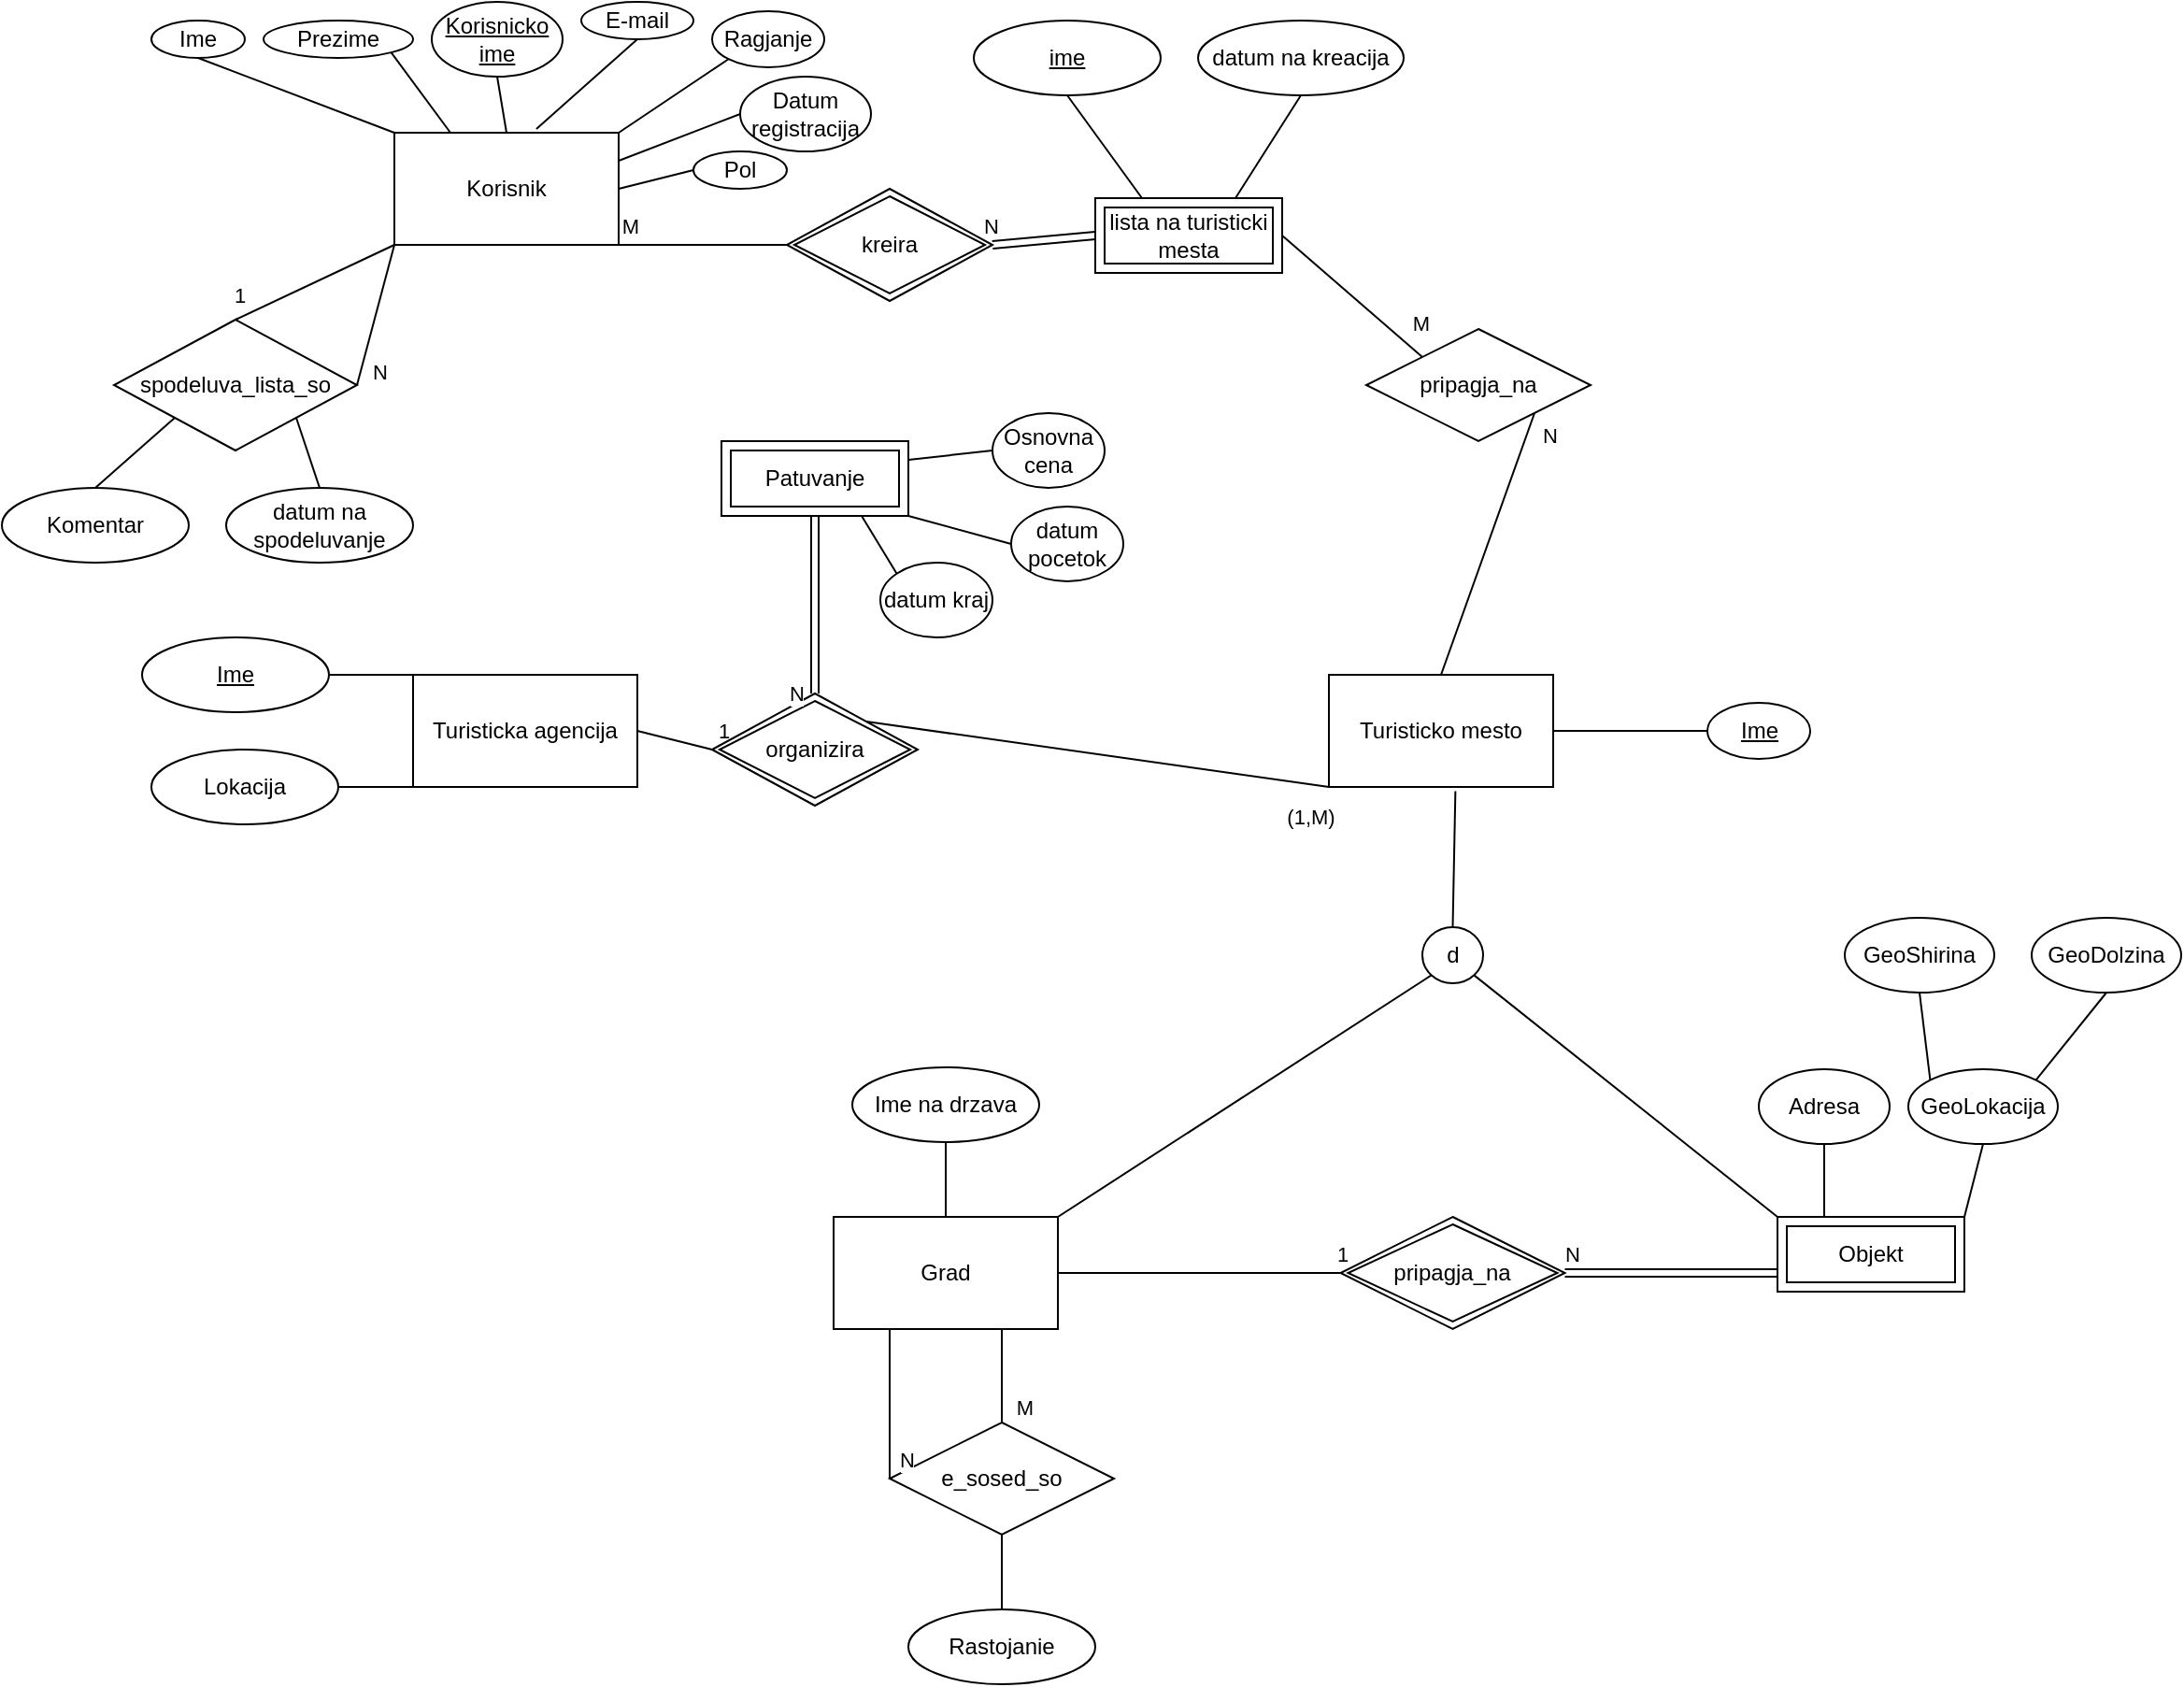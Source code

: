 <mxfile version="21.5.2" type="github">
  <diagram name="Page-1" id="4vaZD6aFRvWip1wH8n_Y">
    <mxGraphModel dx="1440" dy="976" grid="1" gridSize="10" guides="1" tooltips="1" connect="1" arrows="1" fold="1" page="1" pageScale="1" pageWidth="850" pageHeight="1100" math="0" shadow="0">
      <root>
        <mxCell id="0" />
        <mxCell id="1" parent="0" />
        <mxCell id="oy7YL8Xd5E4N8mvJYCTs-1" value="&lt;div&gt;Korisnik&lt;/div&gt;" style="rounded=0;whiteSpace=wrap;html=1;" vertex="1" parent="1">
          <mxGeometry x="160" y="90" width="120" height="60" as="geometry" />
        </mxCell>
        <mxCell id="oy7YL8Xd5E4N8mvJYCTs-9" value="Ime" style="ellipse;whiteSpace=wrap;html=1;align=center;" vertex="1" parent="1">
          <mxGeometry x="30" y="30" width="50" height="20" as="geometry" />
        </mxCell>
        <mxCell id="oy7YL8Xd5E4N8mvJYCTs-10" value="Prezime" style="ellipse;whiteSpace=wrap;html=1;align=center;" vertex="1" parent="1">
          <mxGeometry x="90" y="30" width="80" height="20" as="geometry" />
        </mxCell>
        <mxCell id="oy7YL8Xd5E4N8mvJYCTs-11" value="&lt;div&gt;&lt;u&gt;Korisnicko ime&lt;/u&gt;&lt;/div&gt;" style="ellipse;whiteSpace=wrap;html=1;align=center;" vertex="1" parent="1">
          <mxGeometry x="180" y="20" width="70" height="40" as="geometry" />
        </mxCell>
        <mxCell id="oy7YL8Xd5E4N8mvJYCTs-12" value="E-mail" style="ellipse;whiteSpace=wrap;html=1;align=center;" vertex="1" parent="1">
          <mxGeometry x="260" y="20" width="60" height="20" as="geometry" />
        </mxCell>
        <mxCell id="oy7YL8Xd5E4N8mvJYCTs-13" value="&lt;div&gt;Ragjanje&lt;/div&gt;" style="ellipse;whiteSpace=wrap;html=1;align=center;" vertex="1" parent="1">
          <mxGeometry x="330" y="25" width="60" height="30" as="geometry" />
        </mxCell>
        <mxCell id="oy7YL8Xd5E4N8mvJYCTs-14" value="&lt;div&gt;Datum registracija&lt;/div&gt;" style="ellipse;whiteSpace=wrap;html=1;align=center;" vertex="1" parent="1">
          <mxGeometry x="345" y="60" width="70" height="40" as="geometry" />
        </mxCell>
        <mxCell id="oy7YL8Xd5E4N8mvJYCTs-15" value="&lt;div&gt;Pol&lt;/div&gt;" style="ellipse;whiteSpace=wrap;html=1;align=center;" vertex="1" parent="1">
          <mxGeometry x="320" y="100" width="50" height="20" as="geometry" />
        </mxCell>
        <mxCell id="oy7YL8Xd5E4N8mvJYCTs-18" value="" style="endArrow=none;html=1;rounded=0;entryX=0;entryY=0;entryDx=0;entryDy=0;exitX=0.5;exitY=1;exitDx=0;exitDy=0;" edge="1" parent="1" source="oy7YL8Xd5E4N8mvJYCTs-9" target="oy7YL8Xd5E4N8mvJYCTs-1">
          <mxGeometry width="50" height="50" relative="1" as="geometry">
            <mxPoint x="110" y="340" as="sourcePoint" />
            <mxPoint x="160" y="290" as="targetPoint" />
          </mxGeometry>
        </mxCell>
        <mxCell id="oy7YL8Xd5E4N8mvJYCTs-19" value="" style="endArrow=none;html=1;rounded=0;entryX=0.25;entryY=0;entryDx=0;entryDy=0;exitX=1;exitY=1;exitDx=0;exitDy=0;" edge="1" parent="1" source="oy7YL8Xd5E4N8mvJYCTs-10" target="oy7YL8Xd5E4N8mvJYCTs-1">
          <mxGeometry width="50" height="50" relative="1" as="geometry">
            <mxPoint x="65" y="60" as="sourcePoint" />
            <mxPoint x="170" y="100" as="targetPoint" />
          </mxGeometry>
        </mxCell>
        <mxCell id="oy7YL8Xd5E4N8mvJYCTs-20" value="" style="endArrow=none;html=1;rounded=0;entryX=0.5;entryY=0;entryDx=0;entryDy=0;exitX=0.5;exitY=1;exitDx=0;exitDy=0;" edge="1" parent="1" source="oy7YL8Xd5E4N8mvJYCTs-11" target="oy7YL8Xd5E4N8mvJYCTs-1">
          <mxGeometry width="50" height="50" relative="1" as="geometry">
            <mxPoint x="168" y="57" as="sourcePoint" />
            <mxPoint x="200" y="100" as="targetPoint" />
          </mxGeometry>
        </mxCell>
        <mxCell id="oy7YL8Xd5E4N8mvJYCTs-21" value="" style="endArrow=none;html=1;rounded=0;entryX=0.633;entryY=-0.033;entryDx=0;entryDy=0;exitX=0.5;exitY=1;exitDx=0;exitDy=0;entryPerimeter=0;" edge="1" parent="1" source="oy7YL8Xd5E4N8mvJYCTs-12" target="oy7YL8Xd5E4N8mvJYCTs-1">
          <mxGeometry width="50" height="50" relative="1" as="geometry">
            <mxPoint x="178" y="67" as="sourcePoint" />
            <mxPoint x="210" y="110" as="targetPoint" />
          </mxGeometry>
        </mxCell>
        <mxCell id="oy7YL8Xd5E4N8mvJYCTs-22" value="" style="endArrow=none;html=1;rounded=0;entryX=1;entryY=0;entryDx=0;entryDy=0;exitX=0;exitY=1;exitDx=0;exitDy=0;" edge="1" parent="1" source="oy7YL8Xd5E4N8mvJYCTs-13" target="oy7YL8Xd5E4N8mvJYCTs-1">
          <mxGeometry width="50" height="50" relative="1" as="geometry">
            <mxPoint x="188" y="77" as="sourcePoint" />
            <mxPoint x="220" y="120" as="targetPoint" />
          </mxGeometry>
        </mxCell>
        <mxCell id="oy7YL8Xd5E4N8mvJYCTs-23" value="" style="endArrow=none;html=1;rounded=0;entryX=0;entryY=0.5;entryDx=0;entryDy=0;exitX=1;exitY=0.25;exitDx=0;exitDy=0;" edge="1" parent="1" source="oy7YL8Xd5E4N8mvJYCTs-1" target="oy7YL8Xd5E4N8mvJYCTs-14">
          <mxGeometry width="50" height="50" relative="1" as="geometry">
            <mxPoint x="198" y="87" as="sourcePoint" />
            <mxPoint x="230" y="130" as="targetPoint" />
          </mxGeometry>
        </mxCell>
        <mxCell id="oy7YL8Xd5E4N8mvJYCTs-24" value="" style="endArrow=none;html=1;rounded=0;exitX=0;exitY=0.5;exitDx=0;exitDy=0;entryX=1;entryY=0.5;entryDx=0;entryDy=0;" edge="1" parent="1" source="oy7YL8Xd5E4N8mvJYCTs-15" target="oy7YL8Xd5E4N8mvJYCTs-1">
          <mxGeometry width="50" height="50" relative="1" as="geometry">
            <mxPoint x="208" y="97" as="sourcePoint" />
            <mxPoint x="240" y="140" as="targetPoint" />
          </mxGeometry>
        </mxCell>
        <mxCell id="oy7YL8Xd5E4N8mvJYCTs-25" value="&lt;div&gt;Turisticko mesto&lt;/div&gt;" style="rounded=0;whiteSpace=wrap;html=1;" vertex="1" parent="1">
          <mxGeometry x="660" y="380" width="120" height="60" as="geometry" />
        </mxCell>
        <mxCell id="oy7YL8Xd5E4N8mvJYCTs-26" value="&lt;u&gt;Ime&lt;/u&gt;" style="ellipse;whiteSpace=wrap;html=1;align=center;" vertex="1" parent="1">
          <mxGeometry x="862.5" y="395" width="55" height="30" as="geometry" />
        </mxCell>
        <mxCell id="oy7YL8Xd5E4N8mvJYCTs-27" value="" style="endArrow=none;html=1;rounded=0;entryX=0;entryY=0.5;entryDx=0;entryDy=0;exitX=1;exitY=0.5;exitDx=0;exitDy=0;" edge="1" parent="1" source="oy7YL8Xd5E4N8mvJYCTs-25" target="oy7YL8Xd5E4N8mvJYCTs-26">
          <mxGeometry width="50" height="50" relative="1" as="geometry">
            <mxPoint x="753.75" y="340" as="sourcePoint" />
            <mxPoint x="803.75" y="290" as="targetPoint" />
          </mxGeometry>
        </mxCell>
        <mxCell id="oy7YL8Xd5E4N8mvJYCTs-28" value="" style="endArrow=none;html=1;rounded=0;entryX=0.564;entryY=1.037;entryDx=0;entryDy=0;exitX=0.5;exitY=0;exitDx=0;exitDy=0;entryPerimeter=0;" edge="1" parent="1" source="oy7YL8Xd5E4N8mvJYCTs-29" target="oy7YL8Xd5E4N8mvJYCTs-25">
          <mxGeometry width="50" height="50" relative="1" as="geometry">
            <mxPoint x="890" y="430" as="sourcePoint" />
            <mxPoint x="933.75" y="360" as="targetPoint" />
          </mxGeometry>
        </mxCell>
        <mxCell id="oy7YL8Xd5E4N8mvJYCTs-29" value="d" style="ellipse;whiteSpace=wrap;html=1;align=center;" vertex="1" parent="1">
          <mxGeometry x="710" y="515" width="32.5" height="30" as="geometry" />
        </mxCell>
        <mxCell id="oy7YL8Xd5E4N8mvJYCTs-31" value="Grad" style="rounded=0;whiteSpace=wrap;html=1;" vertex="1" parent="1">
          <mxGeometry x="395" y="670" width="120" height="60" as="geometry" />
        </mxCell>
        <mxCell id="oy7YL8Xd5E4N8mvJYCTs-33" value="" style="endArrow=none;html=1;rounded=0;exitX=1;exitY=0;exitDx=0;exitDy=0;entryX=0;entryY=1;entryDx=0;entryDy=0;" edge="1" parent="1" source="oy7YL8Xd5E4N8mvJYCTs-31" target="oy7YL8Xd5E4N8mvJYCTs-29">
          <mxGeometry width="50" height="50" relative="1" as="geometry">
            <mxPoint x="780" y="500" as="sourcePoint" />
            <mxPoint x="830" y="450" as="targetPoint" />
          </mxGeometry>
        </mxCell>
        <mxCell id="oy7YL8Xd5E4N8mvJYCTs-34" value="" style="endArrow=none;html=1;rounded=0;exitX=0;exitY=0;exitDx=0;exitDy=0;entryX=1;entryY=1;entryDx=0;entryDy=0;" edge="1" parent="1" source="oy7YL8Xd5E4N8mvJYCTs-124" target="oy7YL8Xd5E4N8mvJYCTs-29">
          <mxGeometry width="50" height="50" relative="1" as="geometry">
            <mxPoint x="896" y="670" as="sourcePoint" />
            <mxPoint x="889" y="456" as="targetPoint" />
          </mxGeometry>
        </mxCell>
        <mxCell id="oy7YL8Xd5E4N8mvJYCTs-35" value="Ime na drzava" style="ellipse;whiteSpace=wrap;html=1;align=center;" vertex="1" parent="1">
          <mxGeometry x="405" y="590" width="100" height="40" as="geometry" />
        </mxCell>
        <mxCell id="oy7YL8Xd5E4N8mvJYCTs-36" value="" style="endArrow=none;html=1;rounded=0;exitX=0.5;exitY=0;exitDx=0;exitDy=0;entryX=0.5;entryY=1;entryDx=0;entryDy=0;" edge="1" parent="1" source="oy7YL8Xd5E4N8mvJYCTs-31" target="oy7YL8Xd5E4N8mvJYCTs-35">
          <mxGeometry width="50" height="50" relative="1" as="geometry">
            <mxPoint x="755" y="620" as="sourcePoint" />
            <mxPoint x="804" y="556" as="targetPoint" />
          </mxGeometry>
        </mxCell>
        <mxCell id="oy7YL8Xd5E4N8mvJYCTs-37" value="Adresa" style="ellipse;whiteSpace=wrap;html=1;align=center;" vertex="1" parent="1">
          <mxGeometry x="890" y="591" width="70" height="40" as="geometry" />
        </mxCell>
        <mxCell id="oy7YL8Xd5E4N8mvJYCTs-38" value="" style="endArrow=none;html=1;rounded=0;exitX=0.25;exitY=0;exitDx=0;exitDy=0;entryX=0.5;entryY=1;entryDx=0;entryDy=0;" edge="1" parent="1" source="oy7YL8Xd5E4N8mvJYCTs-124" target="oy7YL8Xd5E4N8mvJYCTs-37">
          <mxGeometry width="50" height="50" relative="1" as="geometry">
            <mxPoint x="926" y="670" as="sourcePoint" />
            <mxPoint x="815" y="566" as="targetPoint" />
          </mxGeometry>
        </mxCell>
        <mxCell id="oy7YL8Xd5E4N8mvJYCTs-40" value="&lt;div&gt;GeoLokacija&lt;/div&gt;" style="ellipse;whiteSpace=wrap;html=1;align=center;" vertex="1" parent="1">
          <mxGeometry x="970" y="591" width="80" height="40" as="geometry" />
        </mxCell>
        <mxCell id="oy7YL8Xd5E4N8mvJYCTs-41" value="" style="endArrow=none;html=1;rounded=0;exitX=1;exitY=0;exitDx=0;exitDy=0;entryX=0.5;entryY=1;entryDx=0;entryDy=0;" edge="1" parent="1" target="oy7YL8Xd5E4N8mvJYCTs-40" source="oy7YL8Xd5E4N8mvJYCTs-124">
          <mxGeometry width="50" height="50" relative="1" as="geometry">
            <mxPoint x="1009.04" y="669.58" as="sourcePoint" />
            <mxPoint x="915" y="566" as="targetPoint" />
          </mxGeometry>
        </mxCell>
        <mxCell id="oy7YL8Xd5E4N8mvJYCTs-42" value="pripagja_na" style="shape=rhombus;perimeter=rhombusPerimeter;whiteSpace=wrap;html=1;align=center;double=1;" vertex="1" parent="1">
          <mxGeometry x="666.25" y="670" width="120" height="60" as="geometry" />
        </mxCell>
        <mxCell id="oy7YL8Xd5E4N8mvJYCTs-43" value="1" style="endArrow=none;html=1;rounded=0;exitX=1;exitY=0.5;exitDx=0;exitDy=0;entryX=0;entryY=0.5;entryDx=0;entryDy=0;" edge="1" parent="1" source="oy7YL8Xd5E4N8mvJYCTs-31" target="oy7YL8Xd5E4N8mvJYCTs-42">
          <mxGeometry x="1" y="10" width="50" height="50" relative="1" as="geometry">
            <mxPoint x="860" y="830" as="sourcePoint" />
            <mxPoint x="910" y="780" as="targetPoint" />
            <mxPoint as="offset" />
          </mxGeometry>
        </mxCell>
        <mxCell id="oy7YL8Xd5E4N8mvJYCTs-46" value="&lt;div&gt;e_sosed_so&lt;/div&gt;" style="shape=rhombus;perimeter=rhombusPerimeter;whiteSpace=wrap;html=1;align=center;" vertex="1" parent="1">
          <mxGeometry x="425" y="780" width="120" height="60" as="geometry" />
        </mxCell>
        <mxCell id="oy7YL8Xd5E4N8mvJYCTs-47" value="GeoShirina" style="ellipse;whiteSpace=wrap;html=1;align=center;" vertex="1" parent="1">
          <mxGeometry x="936" y="510" width="80" height="40" as="geometry" />
        </mxCell>
        <mxCell id="oy7YL8Xd5E4N8mvJYCTs-48" value="" style="endArrow=none;html=1;rounded=0;exitX=0.5;exitY=1;exitDx=0;exitDy=0;entryX=0;entryY=0;entryDx=0;entryDy=0;" edge="1" parent="1" source="oy7YL8Xd5E4N8mvJYCTs-47" target="oy7YL8Xd5E4N8mvJYCTs-40">
          <mxGeometry width="50" height="50" relative="1" as="geometry">
            <mxPoint x="976" y="550.0" as="sourcePoint" />
            <mxPoint x="986" y="760" as="targetPoint" />
          </mxGeometry>
        </mxCell>
        <mxCell id="oy7YL8Xd5E4N8mvJYCTs-49" value="GeoDolzina" style="ellipse;whiteSpace=wrap;html=1;align=center;" vertex="1" parent="1">
          <mxGeometry x="1036" y="510" width="80" height="40" as="geometry" />
        </mxCell>
        <mxCell id="oy7YL8Xd5E4N8mvJYCTs-50" value="" style="endArrow=none;html=1;rounded=0;exitX=1;exitY=0;exitDx=0;exitDy=0;entryX=0.5;entryY=1;entryDx=0;entryDy=0;" edge="1" parent="1" source="oy7YL8Xd5E4N8mvJYCTs-40" target="oy7YL8Xd5E4N8mvJYCTs-49">
          <mxGeometry width="50" height="50" relative="1" as="geometry">
            <mxPoint x="976" y="530" as="sourcePoint" />
            <mxPoint x="1026" y="480" as="targetPoint" />
          </mxGeometry>
        </mxCell>
        <mxCell id="oy7YL8Xd5E4N8mvJYCTs-51" value="N" style="endArrow=none;html=1;rounded=0;exitX=0;exitY=0.5;exitDx=0;exitDy=0;entryX=0.25;entryY=1;entryDx=0;entryDy=0;" edge="1" parent="1" source="oy7YL8Xd5E4N8mvJYCTs-46" target="oy7YL8Xd5E4N8mvJYCTs-31">
          <mxGeometry x="-0.746" y="-9" width="50" height="50" relative="1" as="geometry">
            <mxPoint x="485" y="820" as="sourcePoint" />
            <mxPoint x="535" y="770" as="targetPoint" />
            <mxPoint as="offset" />
          </mxGeometry>
        </mxCell>
        <mxCell id="oy7YL8Xd5E4N8mvJYCTs-52" value="M" style="endArrow=none;html=1;rounded=0;entryX=0.75;entryY=1;entryDx=0;entryDy=0;exitX=0.5;exitY=0;exitDx=0;exitDy=0;" edge="1" parent="1" source="oy7YL8Xd5E4N8mvJYCTs-46" target="oy7YL8Xd5E4N8mvJYCTs-31">
          <mxGeometry x="-0.677" y="-11" width="50" height="50" relative="1" as="geometry">
            <mxPoint x="635" y="780" as="sourcePoint" />
            <mxPoint x="685" y="730" as="targetPoint" />
            <mxPoint x="1" as="offset" />
          </mxGeometry>
        </mxCell>
        <mxCell id="oy7YL8Xd5E4N8mvJYCTs-54" value="" style="endArrow=none;html=1;rounded=0;entryX=0.5;entryY=1;entryDx=0;entryDy=0;exitX=0.5;exitY=0;exitDx=0;exitDy=0;" edge="1" parent="1" source="oy7YL8Xd5E4N8mvJYCTs-55" target="oy7YL8Xd5E4N8mvJYCTs-46">
          <mxGeometry width="50" height="50" relative="1" as="geometry">
            <mxPoint x="655" y="880" as="sourcePoint" />
            <mxPoint x="695" y="730" as="targetPoint" />
          </mxGeometry>
        </mxCell>
        <mxCell id="oy7YL8Xd5E4N8mvJYCTs-55" value="Rastojanie" style="ellipse;whiteSpace=wrap;html=1;align=center;" vertex="1" parent="1">
          <mxGeometry x="435" y="880" width="100" height="40" as="geometry" />
        </mxCell>
        <mxCell id="oy7YL8Xd5E4N8mvJYCTs-60" value="&lt;u&gt;ime&lt;/u&gt;" style="ellipse;whiteSpace=wrap;html=1;align=center;" vertex="1" parent="1">
          <mxGeometry x="470" y="30" width="100" height="40" as="geometry" />
        </mxCell>
        <mxCell id="oy7YL8Xd5E4N8mvJYCTs-61" value="" style="endArrow=none;html=1;rounded=0;exitX=0.5;exitY=1;exitDx=0;exitDy=0;entryX=0.25;entryY=0;entryDx=0;entryDy=0;" edge="1" parent="1" source="oy7YL8Xd5E4N8mvJYCTs-60" target="oy7YL8Xd5E4N8mvJYCTs-109">
          <mxGeometry width="50" height="50" relative="1" as="geometry">
            <mxPoint x="285.355" y="272.928" as="sourcePoint" />
            <mxPoint x="410" y="250" as="targetPoint" />
          </mxGeometry>
        </mxCell>
        <mxCell id="oy7YL8Xd5E4N8mvJYCTs-62" value="" style="endArrow=none;html=1;rounded=0;entryX=0.5;entryY=1;entryDx=0;entryDy=0;exitX=0.75;exitY=0;exitDx=0;exitDy=0;" edge="1" parent="1" source="oy7YL8Xd5E4N8mvJYCTs-109" target="oy7YL8Xd5E4N8mvJYCTs-63">
          <mxGeometry width="50" height="50" relative="1" as="geometry">
            <mxPoint x="375" y="267.07" as="sourcePoint" />
            <mxPoint x="470" y="250" as="targetPoint" />
          </mxGeometry>
        </mxCell>
        <mxCell id="oy7YL8Xd5E4N8mvJYCTs-63" value="datum na kreacija" style="ellipse;whiteSpace=wrap;html=1;align=center;" vertex="1" parent="1">
          <mxGeometry x="590" y="30" width="110" height="40" as="geometry" />
        </mxCell>
        <mxCell id="oy7YL8Xd5E4N8mvJYCTs-64" value="spodeluva_lista_so" style="shape=rhombus;perimeter=rhombusPerimeter;whiteSpace=wrap;html=1;align=center;" vertex="1" parent="1">
          <mxGeometry x="10" y="190" width="130" height="70" as="geometry" />
        </mxCell>
        <mxCell id="oy7YL8Xd5E4N8mvJYCTs-65" value="1" style="endArrow=none;html=1;rounded=0;entryX=0;entryY=1;entryDx=0;entryDy=0;exitX=0.5;exitY=0;exitDx=0;exitDy=0;" edge="1" parent="1" source="oy7YL8Xd5E4N8mvJYCTs-64" target="oy7YL8Xd5E4N8mvJYCTs-1">
          <mxGeometry x="-0.85" y="11" width="50" height="50" relative="1" as="geometry">
            <mxPoint x="100" y="180" as="sourcePoint" />
            <mxPoint x="150" y="130" as="targetPoint" />
            <mxPoint as="offset" />
          </mxGeometry>
        </mxCell>
        <mxCell id="oy7YL8Xd5E4N8mvJYCTs-66" value="N" style="endArrow=none;html=1;rounded=0;exitX=1;exitY=0.5;exitDx=0;exitDy=0;entryX=0;entryY=1;entryDx=0;entryDy=0;" edge="1" parent="1" source="oy7YL8Xd5E4N8mvJYCTs-64" target="oy7YL8Xd5E4N8mvJYCTs-1">
          <mxGeometry x="-0.751" y="-10" width="50" height="50" relative="1" as="geometry">
            <mxPoint x="170" y="220" as="sourcePoint" />
            <mxPoint x="220" y="170" as="targetPoint" />
            <mxPoint as="offset" />
          </mxGeometry>
        </mxCell>
        <mxCell id="oy7YL8Xd5E4N8mvJYCTs-67" value="" style="endArrow=none;html=1;rounded=0;entryX=0;entryY=1;entryDx=0;entryDy=0;exitX=0.5;exitY=0;exitDx=0;exitDy=0;" edge="1" parent="1" source="oy7YL8Xd5E4N8mvJYCTs-69" target="oy7YL8Xd5E4N8mvJYCTs-64">
          <mxGeometry width="50" height="50" relative="1" as="geometry">
            <mxPoint x="60" y="300" as="sourcePoint" />
            <mxPoint x="70" y="310" as="targetPoint" />
          </mxGeometry>
        </mxCell>
        <mxCell id="oy7YL8Xd5E4N8mvJYCTs-69" value="Komentar" style="ellipse;whiteSpace=wrap;html=1;align=center;" vertex="1" parent="1">
          <mxGeometry x="-50" y="280" width="100" height="40" as="geometry" />
        </mxCell>
        <mxCell id="oy7YL8Xd5E4N8mvJYCTs-70" value="datum na spodeluvanje" style="ellipse;whiteSpace=wrap;html=1;align=center;" vertex="1" parent="1">
          <mxGeometry x="70" y="280" width="100" height="40" as="geometry" />
        </mxCell>
        <mxCell id="oy7YL8Xd5E4N8mvJYCTs-72" value="pripagja_na" style="shape=rhombus;perimeter=rhombusPerimeter;whiteSpace=wrap;html=1;align=center;" vertex="1" parent="1">
          <mxGeometry x="680" y="195" width="120" height="60" as="geometry" />
        </mxCell>
        <mxCell id="oy7YL8Xd5E4N8mvJYCTs-75" value="M" style="endArrow=none;html=1;rounded=0;exitX=1;exitY=0.5;exitDx=0;exitDy=0;entryX=0;entryY=0;entryDx=0;entryDy=0;" edge="1" parent="1" source="oy7YL8Xd5E4N8mvJYCTs-109" target="oy7YL8Xd5E4N8mvJYCTs-72">
          <mxGeometry x="0.752" y="13" width="50" height="50" relative="1" as="geometry">
            <mxPoint x="500" y="220" as="sourcePoint" />
            <mxPoint x="570" y="190" as="targetPoint" />
            <mxPoint as="offset" />
          </mxGeometry>
        </mxCell>
        <mxCell id="oy7YL8Xd5E4N8mvJYCTs-76" value="N" style="endArrow=none;html=1;rounded=0;exitX=1;exitY=1;exitDx=0;exitDy=0;entryX=0.5;entryY=0;entryDx=0;entryDy=0;" edge="1" parent="1" source="oy7YL8Xd5E4N8mvJYCTs-72" target="oy7YL8Xd5E4N8mvJYCTs-25">
          <mxGeometry x="-0.888" y="11" width="50" height="50" relative="1" as="geometry">
            <mxPoint x="510" y="230" as="sourcePoint" />
            <mxPoint x="620" y="230" as="targetPoint" />
            <mxPoint as="offset" />
          </mxGeometry>
        </mxCell>
        <mxCell id="oy7YL8Xd5E4N8mvJYCTs-80" value="M" style="endArrow=none;html=1;rounded=0;entryX=1;entryY=1;entryDx=0;entryDy=0;exitX=0;exitY=0.5;exitDx=0;exitDy=0;" edge="1" parent="1" source="oy7YL8Xd5E4N8mvJYCTs-105" target="oy7YL8Xd5E4N8mvJYCTs-1">
          <mxGeometry x="0.882" y="-10" width="50" height="50" relative="1" as="geometry">
            <mxPoint x="280" y="190" as="sourcePoint" />
            <mxPoint x="280" y="170" as="targetPoint" />
            <mxPoint as="offset" />
          </mxGeometry>
        </mxCell>
        <mxCell id="oy7YL8Xd5E4N8mvJYCTs-85" value="" style="endArrow=none;html=1;rounded=0;exitX=1;exitY=1;exitDx=0;exitDy=0;entryX=0.5;entryY=0;entryDx=0;entryDy=0;" edge="1" parent="1" source="oy7YL8Xd5E4N8mvJYCTs-64" target="oy7YL8Xd5E4N8mvJYCTs-70">
          <mxGeometry width="50" height="50" relative="1" as="geometry">
            <mxPoint x="150" y="340" as="sourcePoint" />
            <mxPoint x="200" y="290" as="targetPoint" />
          </mxGeometry>
        </mxCell>
        <mxCell id="oy7YL8Xd5E4N8mvJYCTs-86" value="Turisticka agencija" style="rounded=0;whiteSpace=wrap;html=1;" vertex="1" parent="1">
          <mxGeometry x="170" y="380" width="120" height="60" as="geometry" />
        </mxCell>
        <mxCell id="oy7YL8Xd5E4N8mvJYCTs-87" value="&lt;u&gt;Ime&lt;/u&gt;" style="ellipse;whiteSpace=wrap;html=1;align=center;" vertex="1" parent="1">
          <mxGeometry x="25" y="360" width="100" height="40" as="geometry" />
        </mxCell>
        <mxCell id="oy7YL8Xd5E4N8mvJYCTs-88" value="" style="endArrow=none;html=1;rounded=0;entryX=0;entryY=0;entryDx=0;entryDy=0;exitX=1;exitY=0.5;exitDx=0;exitDy=0;" edge="1" parent="1" source="oy7YL8Xd5E4N8mvJYCTs-87" target="oy7YL8Xd5E4N8mvJYCTs-86">
          <mxGeometry width="50" height="50" relative="1" as="geometry">
            <mxPoint x="150" y="500" as="sourcePoint" />
            <mxPoint x="200" y="450" as="targetPoint" />
          </mxGeometry>
        </mxCell>
        <mxCell id="oy7YL8Xd5E4N8mvJYCTs-89" value="Lokacija" style="ellipse;whiteSpace=wrap;html=1;align=center;" vertex="1" parent="1">
          <mxGeometry x="30" y="420" width="100" height="40" as="geometry" />
        </mxCell>
        <mxCell id="oy7YL8Xd5E4N8mvJYCTs-90" value="" style="endArrow=none;html=1;rounded=0;exitX=1;exitY=0.5;exitDx=0;exitDy=0;entryX=0;entryY=1;entryDx=0;entryDy=0;" edge="1" parent="1" source="oy7YL8Xd5E4N8mvJYCTs-89" target="oy7YL8Xd5E4N8mvJYCTs-86">
          <mxGeometry width="50" height="50" relative="1" as="geometry">
            <mxPoint x="190" y="400" as="sourcePoint" />
            <mxPoint x="240" y="350" as="targetPoint" />
          </mxGeometry>
        </mxCell>
        <mxCell id="oy7YL8Xd5E4N8mvJYCTs-100" value="1" style="endArrow=none;html=1;rounded=0;exitX=1;exitY=0.5;exitDx=0;exitDy=0;entryX=0;entryY=0.5;entryDx=0;entryDy=0;" edge="1" parent="1" source="oy7YL8Xd5E4N8mvJYCTs-86" target="oy7YL8Xd5E4N8mvJYCTs-106">
          <mxGeometry x="1" y="11" width="50" height="50" relative="1" as="geometry">
            <mxPoint x="300" y="490" as="sourcePoint" />
            <mxPoint x="335" y="410.0" as="targetPoint" />
            <mxPoint x="4" y="1" as="offset" />
          </mxGeometry>
        </mxCell>
        <mxCell id="oy7YL8Xd5E4N8mvJYCTs-104" value="N" style="shape=link;html=1;rounded=0;entryX=0;entryY=0.5;entryDx=0;entryDy=0;exitX=1;exitY=0.5;exitDx=0;exitDy=0;" edge="1" parent="1" source="oy7YL8Xd5E4N8mvJYCTs-105" target="oy7YL8Xd5E4N8mvJYCTs-109">
          <mxGeometry x="-1" y="10" relative="1" as="geometry">
            <mxPoint x="340" y="220" as="sourcePoint" />
            <mxPoint x="380" y="220" as="targetPoint" />
            <mxPoint as="offset" />
          </mxGeometry>
        </mxCell>
        <mxCell id="oy7YL8Xd5E4N8mvJYCTs-105" value="kreira" style="shape=rhombus;double=1;perimeter=rhombusPerimeter;whiteSpace=wrap;html=1;align=center;" vertex="1" parent="1">
          <mxGeometry x="370" y="120" width="110" height="60" as="geometry" />
        </mxCell>
        <mxCell id="oy7YL8Xd5E4N8mvJYCTs-106" value="organizira" style="shape=rhombus;double=1;perimeter=rhombusPerimeter;whiteSpace=wrap;html=1;align=center;" vertex="1" parent="1">
          <mxGeometry x="330" y="390" width="110" height="60" as="geometry" />
        </mxCell>
        <mxCell id="oy7YL8Xd5E4N8mvJYCTs-107" value="N" style="shape=link;html=1;rounded=0;exitX=0.5;exitY=0;exitDx=0;exitDy=0;entryX=0.5;entryY=1;entryDx=0;entryDy=0;" edge="1" parent="1" source="oy7YL8Xd5E4N8mvJYCTs-106" target="oy7YL8Xd5E4N8mvJYCTs-111">
          <mxGeometry x="-1" y="10" relative="1" as="geometry">
            <mxPoint x="430" y="540" as="sourcePoint" />
            <mxPoint x="500" y="410" as="targetPoint" />
            <mxPoint as="offset" />
          </mxGeometry>
        </mxCell>
        <mxCell id="oy7YL8Xd5E4N8mvJYCTs-109" value="lista na turisticki mesta" style="shape=ext;margin=3;double=1;whiteSpace=wrap;html=1;align=center;" vertex="1" parent="1">
          <mxGeometry x="535" y="125" width="100" height="40" as="geometry" />
        </mxCell>
        <mxCell id="oy7YL8Xd5E4N8mvJYCTs-111" value="Patuvanje" style="shape=ext;margin=3;double=1;whiteSpace=wrap;html=1;align=center;" vertex="1" parent="1">
          <mxGeometry x="335" y="255" width="100" height="40" as="geometry" />
        </mxCell>
        <mxCell id="oy7YL8Xd5E4N8mvJYCTs-112" value="(1,M)" style="endArrow=none;html=1;rounded=0;exitX=1;exitY=0;exitDx=0;exitDy=0;entryX=0;entryY=1;entryDx=0;entryDy=0;" edge="1" parent="1" source="oy7YL8Xd5E4N8mvJYCTs-106" target="oy7YL8Xd5E4N8mvJYCTs-25">
          <mxGeometry x="0.939" y="-17" width="50" height="50" relative="1" as="geometry">
            <mxPoint x="300" y="420" as="sourcePoint" />
            <mxPoint x="450" y="420" as="targetPoint" />
            <mxPoint as="offset" />
          </mxGeometry>
        </mxCell>
        <mxCell id="oy7YL8Xd5E4N8mvJYCTs-117" value="datum pocetok" style="ellipse;whiteSpace=wrap;html=1;align=center;" vertex="1" parent="1">
          <mxGeometry x="490" y="290" width="60" height="40" as="geometry" />
        </mxCell>
        <mxCell id="oy7YL8Xd5E4N8mvJYCTs-118" value="datum kraj" style="ellipse;whiteSpace=wrap;html=1;align=center;" vertex="1" parent="1">
          <mxGeometry x="420" y="320" width="60" height="40" as="geometry" />
        </mxCell>
        <mxCell id="oy7YL8Xd5E4N8mvJYCTs-119" value="" style="endArrow=none;html=1;rounded=0;exitX=0;exitY=0;exitDx=0;exitDy=0;entryX=0.75;entryY=1;entryDx=0;entryDy=0;" edge="1" parent="1" source="oy7YL8Xd5E4N8mvJYCTs-118" target="oy7YL8Xd5E4N8mvJYCTs-111">
          <mxGeometry width="50" height="50" relative="1" as="geometry">
            <mxPoint x="670" y="430" as="sourcePoint" />
            <mxPoint x="720" y="380" as="targetPoint" />
          </mxGeometry>
        </mxCell>
        <mxCell id="oy7YL8Xd5E4N8mvJYCTs-120" value="" style="endArrow=none;html=1;rounded=0;exitX=0;exitY=0.5;exitDx=0;exitDy=0;entryX=1;entryY=1;entryDx=0;entryDy=0;" edge="1" parent="1" source="oy7YL8Xd5E4N8mvJYCTs-117" target="oy7YL8Xd5E4N8mvJYCTs-111">
          <mxGeometry width="50" height="50" relative="1" as="geometry">
            <mxPoint x="670" y="430" as="sourcePoint" />
            <mxPoint x="720" y="380" as="targetPoint" />
          </mxGeometry>
        </mxCell>
        <mxCell id="oy7YL8Xd5E4N8mvJYCTs-121" value="Osnovna cena" style="ellipse;whiteSpace=wrap;html=1;align=center;" vertex="1" parent="1">
          <mxGeometry x="480" y="240" width="60" height="40" as="geometry" />
        </mxCell>
        <mxCell id="oy7YL8Xd5E4N8mvJYCTs-122" value="" style="endArrow=none;html=1;rounded=0;entryX=1;entryY=0.25;entryDx=0;entryDy=0;exitX=0;exitY=0.5;exitDx=0;exitDy=0;" edge="1" parent="1" source="oy7YL8Xd5E4N8mvJYCTs-121" target="oy7YL8Xd5E4N8mvJYCTs-111">
          <mxGeometry width="50" height="50" relative="1" as="geometry">
            <mxPoint x="750" y="640" as="sourcePoint" />
            <mxPoint x="800" y="590" as="targetPoint" />
          </mxGeometry>
        </mxCell>
        <mxCell id="oy7YL8Xd5E4N8mvJYCTs-124" value="Objekt" style="shape=ext;margin=3;double=1;whiteSpace=wrap;html=1;align=center;" vertex="1" parent="1">
          <mxGeometry x="900" y="670" width="100" height="40" as="geometry" />
        </mxCell>
        <mxCell id="oy7YL8Xd5E4N8mvJYCTs-128" value="N" style="shape=link;html=1;rounded=0;exitX=1;exitY=0.5;exitDx=0;exitDy=0;entryX=0;entryY=0.75;entryDx=0;entryDy=0;" edge="1" parent="1" source="oy7YL8Xd5E4N8mvJYCTs-42" target="oy7YL8Xd5E4N8mvJYCTs-124">
          <mxGeometry x="-0.934" y="10" relative="1" as="geometry">
            <mxPoint x="790" y="710" as="sourcePoint" />
            <mxPoint x="950" y="710" as="targetPoint" />
            <mxPoint as="offset" />
          </mxGeometry>
        </mxCell>
      </root>
    </mxGraphModel>
  </diagram>
</mxfile>
